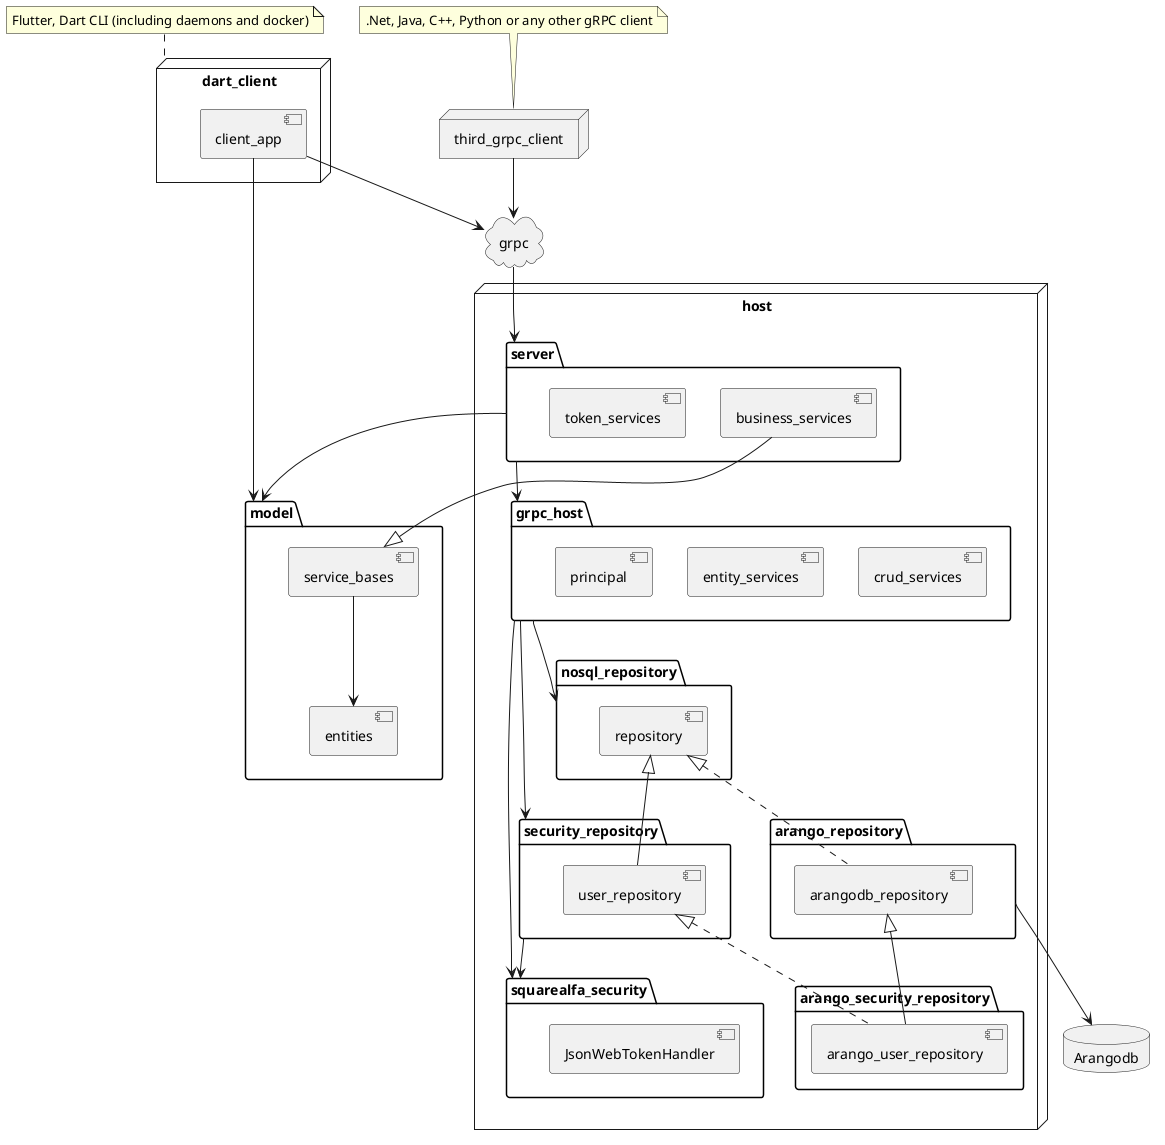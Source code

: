 @startuml

package model {
    component service_bases {

    }

    component entities {
        
    }

    service_bases --> entities
}


node host {
    package server {
        component business_services {
        }

        component token_services {

        }
    }

    package grpc_host {
        component crud_services {

        }

        component entity_services {

        }

        component principal {

        }
    }

    server --> grpc_host

    package nosql_repository {
        component repository {

        }
    }

    package security_repository {
        component user_repository {

        }

        repository <|-- user_repository
    }

    grpc_host --> security_repository
    'user_repository --|> repository

    package squarealfa_security {
        component JsonWebTokenHandler {

        }
    }

    security_repository --> squarealfa_security

    package arango_repository {
        component arangodb_repository {

        }
    }

    package arango_security_repository {
        component arango_user_repository {

        }

        user_repository <|.. arango_user_repository 
        arangodb_repository <|-- arango_user_repository
    }

    grpc_host --> nosql_repository
    grpc_host --> squarealfa_security
    business_services --|> service_bases
    repository <|.. arangodb_repository
}

server --> model

node dart_client {
    component client_app {
    }
}


node third_grpc_client {

}



cloud grpc {
}

client_app --> model 

client_app --> grpc
third_grpc_client --> grpc 
grpc --> server


database Arangodb {

}

arango_repository --> Arangodb

note top of dart_client : Flutter, Dart CLI (including daemons and docker)
note top of third_grpc_client : .Net, Java, C++, Python or any other gRPC client

@enduml